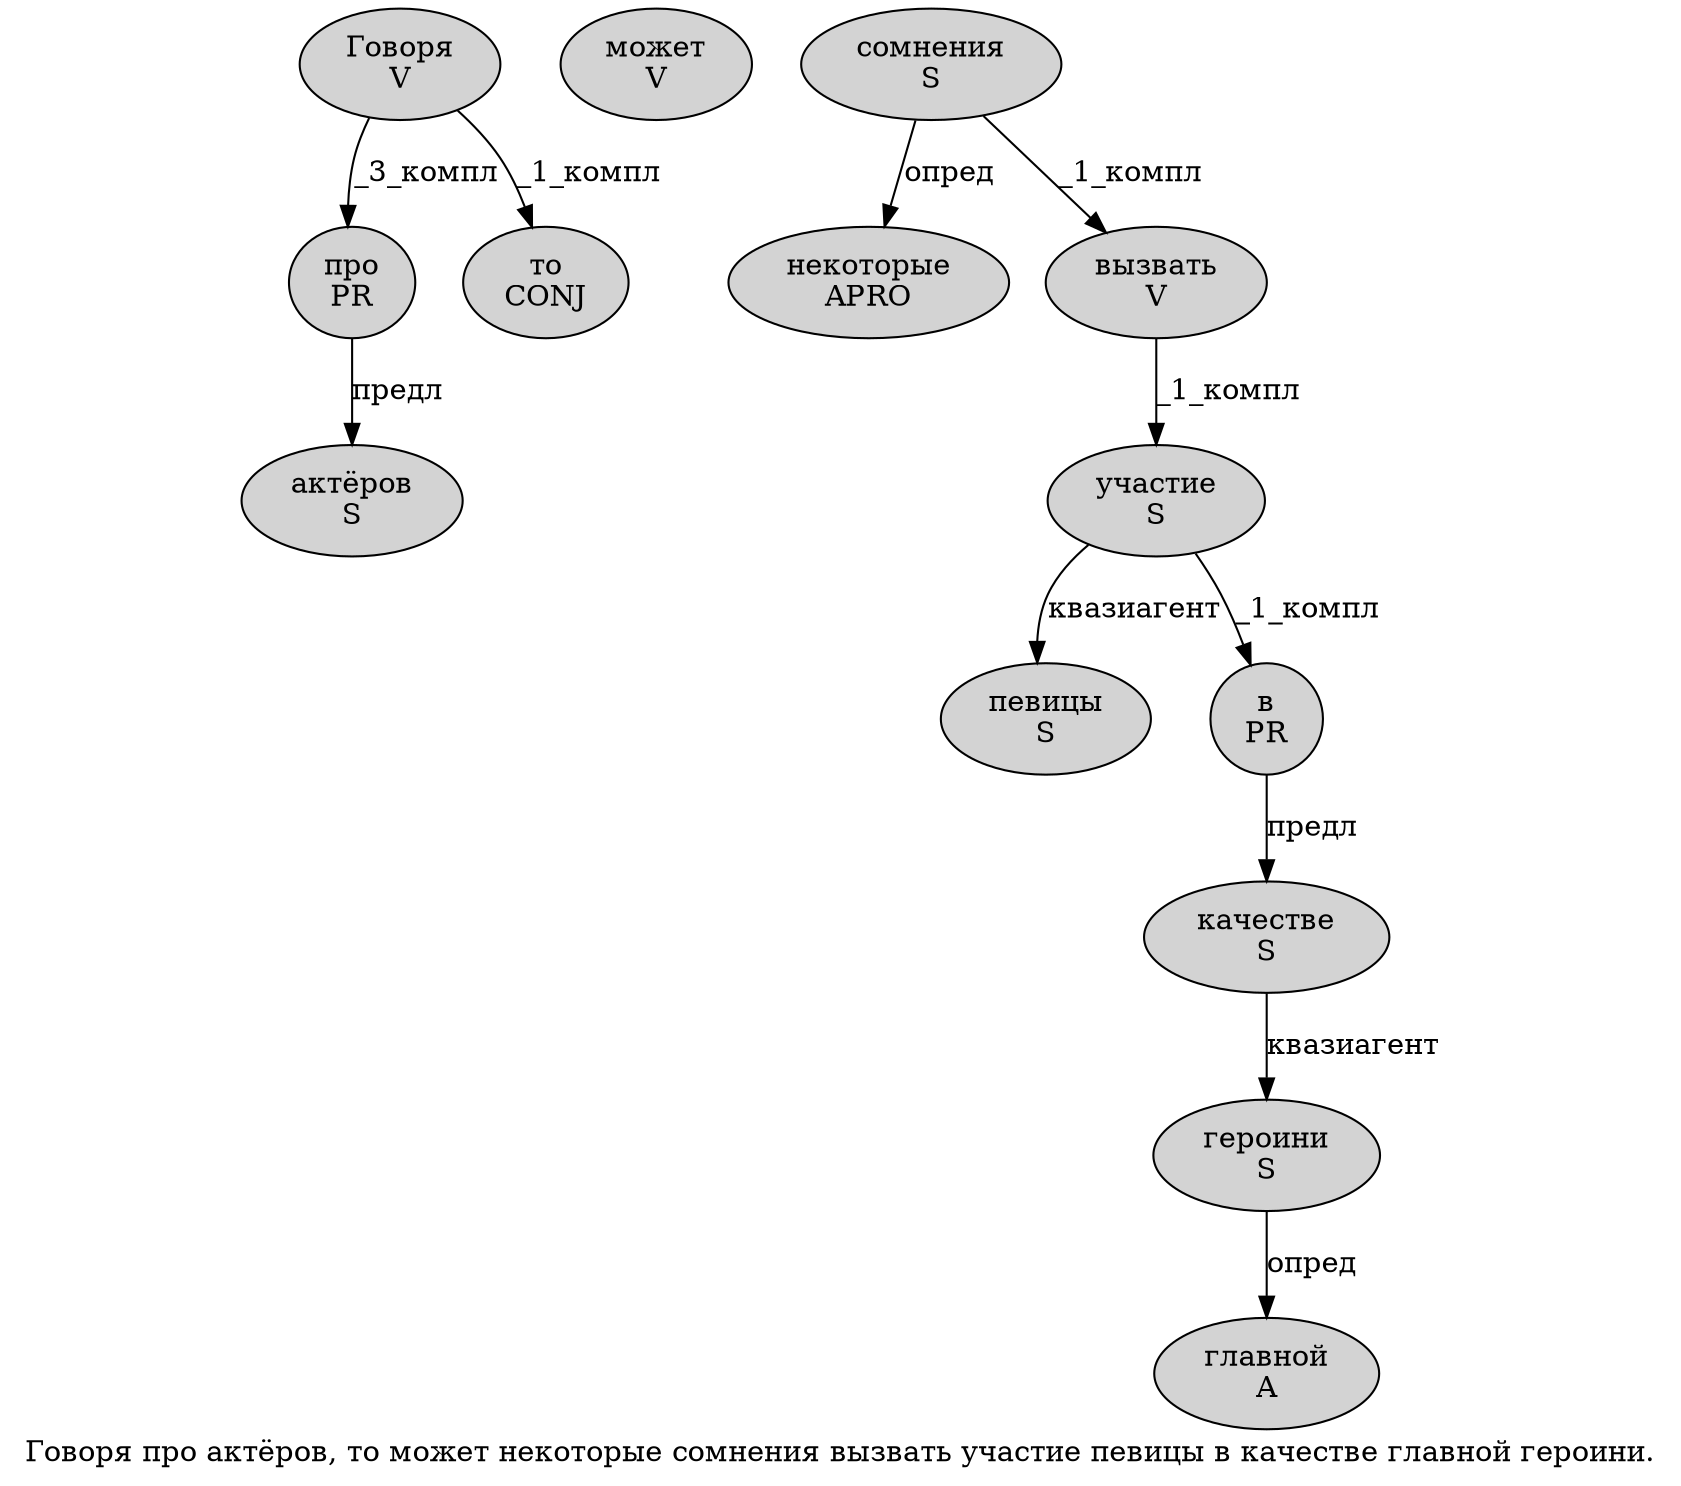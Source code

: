 digraph SENTENCE_1265 {
	graph [label="Говоря про актёров, то может некоторые сомнения вызвать участие певицы в качестве главной героини."]
	node [style=filled]
		0 [label="Говоря
V" color="" fillcolor=lightgray penwidth=1 shape=ellipse]
		1 [label="про
PR" color="" fillcolor=lightgray penwidth=1 shape=ellipse]
		2 [label="актёров
S" color="" fillcolor=lightgray penwidth=1 shape=ellipse]
		4 [label="то
CONJ" color="" fillcolor=lightgray penwidth=1 shape=ellipse]
		5 [label="может
V" color="" fillcolor=lightgray penwidth=1 shape=ellipse]
		6 [label="некоторые
APRO" color="" fillcolor=lightgray penwidth=1 shape=ellipse]
		7 [label="сомнения
S" color="" fillcolor=lightgray penwidth=1 shape=ellipse]
		8 [label="вызвать
V" color="" fillcolor=lightgray penwidth=1 shape=ellipse]
		9 [label="участие
S" color="" fillcolor=lightgray penwidth=1 shape=ellipse]
		10 [label="певицы
S" color="" fillcolor=lightgray penwidth=1 shape=ellipse]
		11 [label="в
PR" color="" fillcolor=lightgray penwidth=1 shape=ellipse]
		12 [label="качестве
S" color="" fillcolor=lightgray penwidth=1 shape=ellipse]
		13 [label="главной
A" color="" fillcolor=lightgray penwidth=1 shape=ellipse]
		14 [label="героини
S" color="" fillcolor=lightgray penwidth=1 shape=ellipse]
			0 -> 1 [label="_3_компл"]
			0 -> 4 [label="_1_компл"]
			8 -> 9 [label="_1_компл"]
			9 -> 10 [label="квазиагент"]
			9 -> 11 [label="_1_компл"]
			11 -> 12 [label="предл"]
			7 -> 6 [label="опред"]
			7 -> 8 [label="_1_компл"]
			1 -> 2 [label="предл"]
			14 -> 13 [label="опред"]
			12 -> 14 [label="квазиагент"]
}